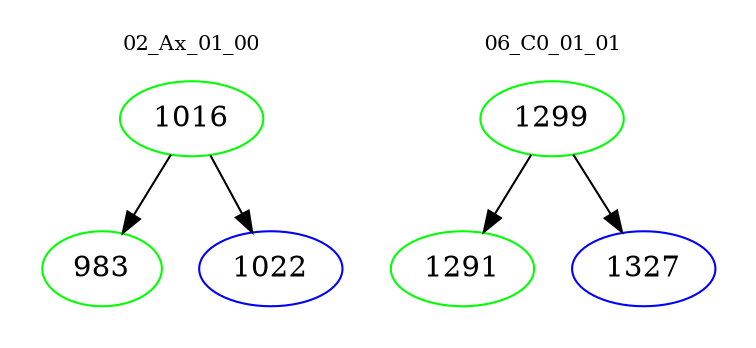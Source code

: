 digraph{
subgraph cluster_0 {
color = white
label = "02_Ax_01_00";
fontsize=10;
T0_1016 [label="1016", color="green"]
T0_1016 -> T0_983 [color="black"]
T0_983 [label="983", color="green"]
T0_1016 -> T0_1022 [color="black"]
T0_1022 [label="1022", color="blue"]
}
subgraph cluster_1 {
color = white
label = "06_C0_01_01";
fontsize=10;
T1_1299 [label="1299", color="green"]
T1_1299 -> T1_1291 [color="black"]
T1_1291 [label="1291", color="green"]
T1_1299 -> T1_1327 [color="black"]
T1_1327 [label="1327", color="blue"]
}
}
